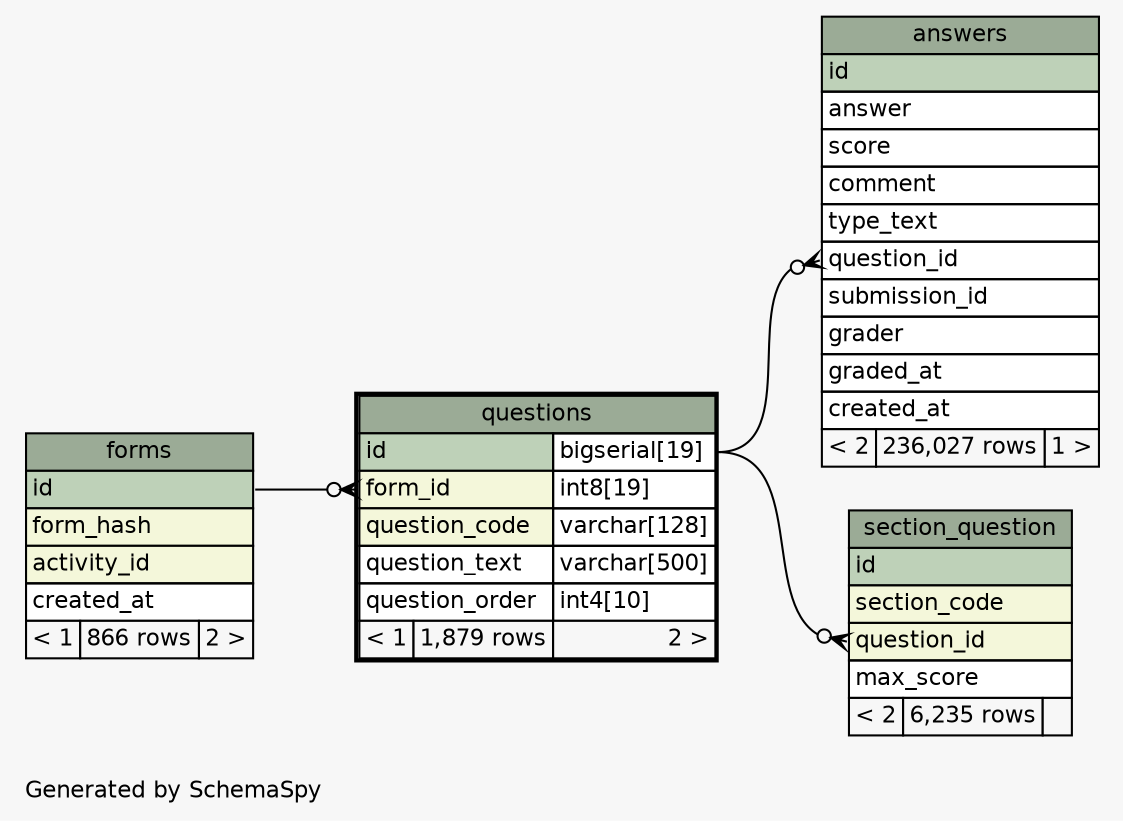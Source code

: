 // dot 2.40.1 on Linux 4.15.0-47-generic
// SchemaSpy rev 590
digraph "oneDegreeRelationshipsDiagram" {
  graph [
    rankdir="RL"
    bgcolor="#f7f7f7"
    label="\nGenerated by SchemaSpy"
    labeljust="l"
    nodesep="0.18"
    ranksep="0.46"
    fontname="Helvetica"
    fontsize="11"
  ];
  node [
    fontname="Helvetica"
    fontsize="11"
    shape="plaintext"
  ];
  edge [
    arrowsize="0.8"
  ];
  "answers":"question_id":w -> "questions":"id.type":e [arrowhead=none dir=back arrowtail=crowodot];
  "questions":"form_id":w -> "forms":"id":e [arrowhead=none dir=back arrowtail=crowodot];
  "section_question":"question_id":w -> "questions":"id.type":e [arrowhead=none dir=back arrowtail=crowodot];
  "answers" [
    label=<
    <TABLE BORDER="0" CELLBORDER="1" CELLSPACING="0" BGCOLOR="#ffffff">
      <TR><TD COLSPAN="3" BGCOLOR="#9bab96" ALIGN="CENTER">answers</TD></TR>
      <TR><TD PORT="id" COLSPAN="3" BGCOLOR="#bed1b8" ALIGN="LEFT">id</TD></TR>
      <TR><TD PORT="answer" COLSPAN="3" ALIGN="LEFT">answer</TD></TR>
      <TR><TD PORT="score" COLSPAN="3" ALIGN="LEFT">score</TD></TR>
      <TR><TD PORT="comment" COLSPAN="3" ALIGN="LEFT">comment</TD></TR>
      <TR><TD PORT="type_text" COLSPAN="3" ALIGN="LEFT">type_text</TD></TR>
      <TR><TD PORT="question_id" COLSPAN="3" ALIGN="LEFT">question_id</TD></TR>
      <TR><TD PORT="submission_id" COLSPAN="3" ALIGN="LEFT">submission_id</TD></TR>
      <TR><TD PORT="grader" COLSPAN="3" ALIGN="LEFT">grader</TD></TR>
      <TR><TD PORT="graded_at" COLSPAN="3" ALIGN="LEFT">graded_at</TD></TR>
      <TR><TD PORT="created_at" COLSPAN="3" ALIGN="LEFT">created_at</TD></TR>
      <TR><TD ALIGN="LEFT" BGCOLOR="#f7f7f7">&lt; 2</TD><TD ALIGN="RIGHT" BGCOLOR="#f7f7f7">236,027 rows</TD><TD ALIGN="RIGHT" BGCOLOR="#f7f7f7">1 &gt;</TD></TR>
    </TABLE>>
    URL="answers.html"
    tooltip="answers"
  ];
  "forms" [
    label=<
    <TABLE BORDER="0" CELLBORDER="1" CELLSPACING="0" BGCOLOR="#ffffff">
      <TR><TD COLSPAN="3" BGCOLOR="#9bab96" ALIGN="CENTER">forms</TD></TR>
      <TR><TD PORT="id" COLSPAN="3" BGCOLOR="#bed1b8" ALIGN="LEFT">id</TD></TR>
      <TR><TD PORT="form_hash" COLSPAN="3" BGCOLOR="#f4f7da" ALIGN="LEFT">form_hash</TD></TR>
      <TR><TD PORT="activity_id" COLSPAN="3" BGCOLOR="#f4f7da" ALIGN="LEFT">activity_id</TD></TR>
      <TR><TD PORT="created_at" COLSPAN="3" ALIGN="LEFT">created_at</TD></TR>
      <TR><TD ALIGN="LEFT" BGCOLOR="#f7f7f7">&lt; 1</TD><TD ALIGN="RIGHT" BGCOLOR="#f7f7f7">866 rows</TD><TD ALIGN="RIGHT" BGCOLOR="#f7f7f7">2 &gt;</TD></TR>
    </TABLE>>
    URL="forms.html"
    tooltip="forms"
  ];
  "questions" [
    label=<
    <TABLE BORDER="2" CELLBORDER="1" CELLSPACING="0" BGCOLOR="#ffffff">
      <TR><TD COLSPAN="3" BGCOLOR="#9bab96" ALIGN="CENTER">questions</TD></TR>
      <TR><TD PORT="id" COLSPAN="2" BGCOLOR="#bed1b8" ALIGN="LEFT">id</TD><TD PORT="id.type" ALIGN="LEFT">bigserial[19]</TD></TR>
      <TR><TD PORT="form_id" COLSPAN="2" BGCOLOR="#f4f7da" ALIGN="LEFT">form_id</TD><TD PORT="form_id.type" ALIGN="LEFT">int8[19]</TD></TR>
      <TR><TD PORT="question_code" COLSPAN="2" BGCOLOR="#f4f7da" ALIGN="LEFT">question_code</TD><TD PORT="question_code.type" ALIGN="LEFT">varchar[128]</TD></TR>
      <TR><TD PORT="question_text" COLSPAN="2" ALIGN="LEFT">question_text</TD><TD PORT="question_text.type" ALIGN="LEFT">varchar[500]</TD></TR>
      <TR><TD PORT="question_order" COLSPAN="2" ALIGN="LEFT">question_order</TD><TD PORT="question_order.type" ALIGN="LEFT">int4[10]</TD></TR>
      <TR><TD ALIGN="LEFT" BGCOLOR="#f7f7f7">&lt; 1</TD><TD ALIGN="RIGHT" BGCOLOR="#f7f7f7">1,879 rows</TD><TD ALIGN="RIGHT" BGCOLOR="#f7f7f7">2 &gt;</TD></TR>
    </TABLE>>
    URL="questions.html"
    tooltip="questions"
  ];
  "section_question" [
    label=<
    <TABLE BORDER="0" CELLBORDER="1" CELLSPACING="0" BGCOLOR="#ffffff">
      <TR><TD COLSPAN="3" BGCOLOR="#9bab96" ALIGN="CENTER">section_question</TD></TR>
      <TR><TD PORT="id" COLSPAN="3" BGCOLOR="#bed1b8" ALIGN="LEFT">id</TD></TR>
      <TR><TD PORT="section_code" COLSPAN="3" BGCOLOR="#f4f7da" ALIGN="LEFT">section_code</TD></TR>
      <TR><TD PORT="question_id" COLSPAN="3" BGCOLOR="#f4f7da" ALIGN="LEFT">question_id</TD></TR>
      <TR><TD PORT="max_score" COLSPAN="3" ALIGN="LEFT">max_score</TD></TR>
      <TR><TD ALIGN="LEFT" BGCOLOR="#f7f7f7">&lt; 2</TD><TD ALIGN="RIGHT" BGCOLOR="#f7f7f7">6,235 rows</TD><TD ALIGN="RIGHT" BGCOLOR="#f7f7f7">  </TD></TR>
    </TABLE>>
    URL="section_question.html"
    tooltip="section_question"
  ];
}
